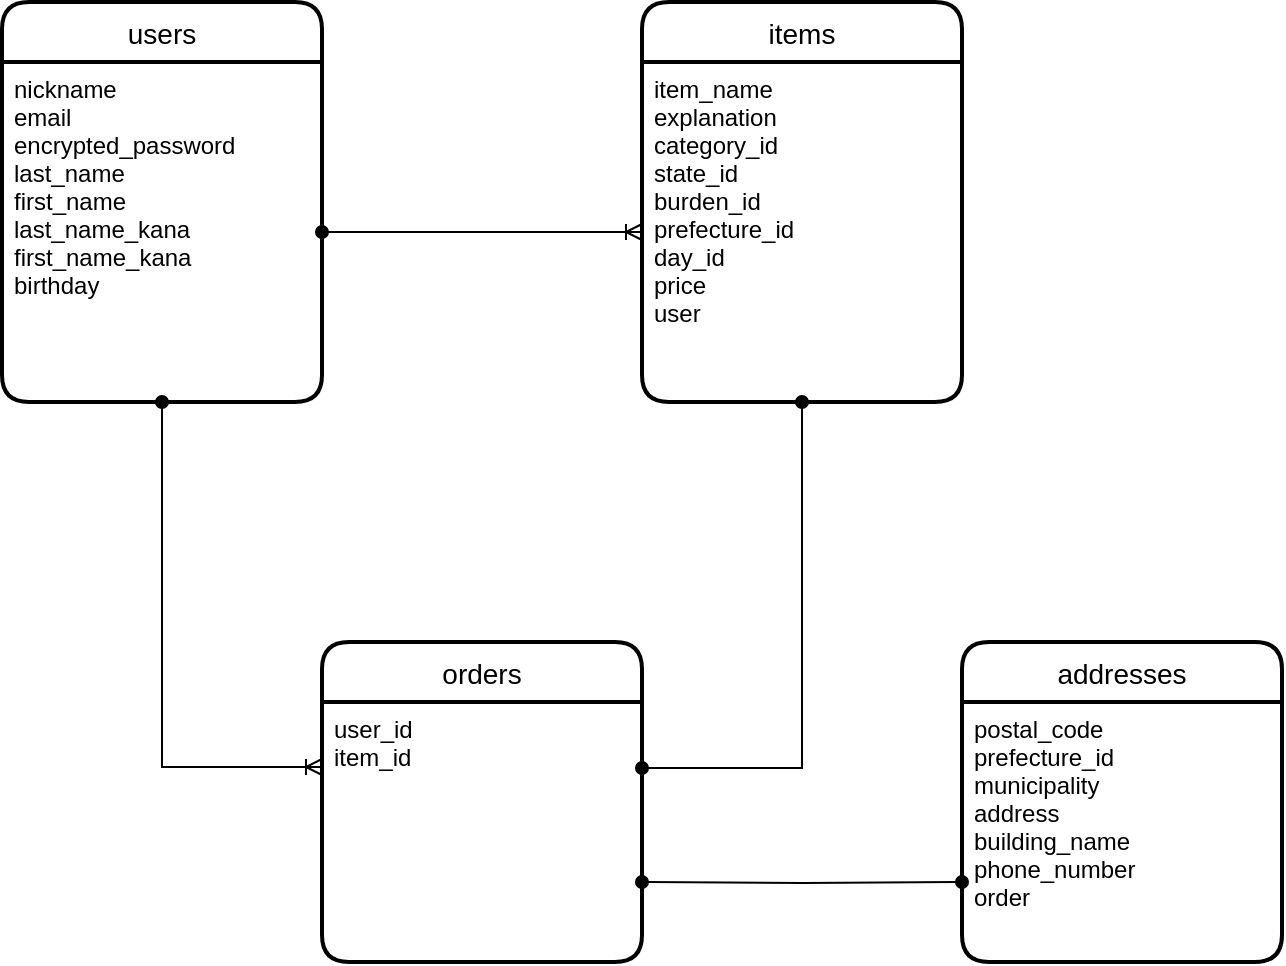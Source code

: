 <mxfile version="13.10.0" type="embed">
    <diagram id="zIB88I3qUkT3_DVOXgZ9" name="ページ1">
        <mxGraphModel dx="1016" dy="754" grid="1" gridSize="10" guides="1" tooltips="1" connect="1" arrows="1" fold="1" page="1" pageScale="1" pageWidth="850" pageHeight="1100" math="0" shadow="0">
            <root>
                <mxCell id="0"/>
                <mxCell id="1" parent="0"/>
                <mxCell id="2" value="users" style="swimlane;childLayout=stackLayout;horizontal=1;startSize=30;horizontalStack=0;rounded=1;fontSize=14;fontStyle=0;strokeWidth=2;resizeParent=0;resizeLast=1;shadow=0;dashed=0;align=center;" vertex="1" parent="1">
                    <mxGeometry x="80" y="80" width="160" height="200" as="geometry"/>
                </mxCell>
                <mxCell id="3" value="nickname&#10;email&#10;encrypted_password&#10;last_name&#10;first_name&#10;last_name_kana&#10;first_name_kana&#10;birthday" style="align=left;strokeColor=none;fillColor=none;spacingLeft=4;fontSize=12;verticalAlign=top;resizable=0;rotatable=0;part=1;" vertex="1" parent="2">
                    <mxGeometry y="30" width="160" height="170" as="geometry"/>
                </mxCell>
                <mxCell id="5" value="items" style="swimlane;childLayout=stackLayout;horizontal=1;startSize=30;horizontalStack=0;rounded=1;fontSize=14;fontStyle=0;strokeWidth=2;resizeParent=0;resizeLast=1;shadow=0;dashed=0;align=center;" vertex="1" parent="1">
                    <mxGeometry x="400" y="80" width="160" height="200" as="geometry"/>
                </mxCell>
                <mxCell id="6" value="item_name&#10;explanation&#10;category_id&#10;state_id&#10;burden_id&#10;prefecture_id&#10;day_id&#10;price&#10;user" style="align=left;strokeColor=none;fillColor=none;spacingLeft=4;fontSize=12;verticalAlign=top;resizable=0;rotatable=0;part=1;" vertex="1" parent="5">
                    <mxGeometry y="30" width="160" height="170" as="geometry"/>
                </mxCell>
                <mxCell id="45" style="edgeStyle=orthogonalEdgeStyle;rounded=0;orthogonalLoop=1;jettySize=auto;html=1;exitX=1;exitY=0.75;exitDx=0;exitDy=0;startArrow=oval;startFill=1;endArrow=oval;endFill=1;entryX=0;entryY=0.75;entryDx=0;entryDy=0;" edge="1" parent="1" target="41">
                    <mxGeometry relative="1" as="geometry">
                        <mxPoint x="540" y="520" as="targetPoint"/>
                        <mxPoint x="400" y="520" as="sourcePoint"/>
                    </mxGeometry>
                </mxCell>
                <mxCell id="28" style="edgeStyle=orthogonalEdgeStyle;rounded=0;orthogonalLoop=1;jettySize=auto;html=1;exitX=1;exitY=0.5;exitDx=0;exitDy=0;entryX=0;entryY=0.5;entryDx=0;entryDy=0;startArrow=oval;startFill=1;endArrow=ERoneToMany;endFill=0;" edge="1" parent="1" source="3" target="6">
                    <mxGeometry relative="1" as="geometry"/>
                </mxCell>
                <mxCell id="41" value="addresses" style="swimlane;childLayout=stackLayout;horizontal=1;startSize=30;horizontalStack=0;rounded=1;fontSize=14;fontStyle=0;strokeWidth=2;resizeParent=0;resizeLast=1;shadow=0;dashed=0;align=center;" vertex="1" parent="1">
                    <mxGeometry x="560" y="400" width="160" height="160" as="geometry"/>
                </mxCell>
                <mxCell id="42" value="postal_code&#10;prefecture_id&#10;municipality&#10;address&#10;building_name&#10;phone_number&#10;order" style="align=left;strokeColor=none;fillColor=none;spacingLeft=4;fontSize=12;verticalAlign=top;resizable=0;rotatable=0;part=1;" vertex="1" parent="41">
                    <mxGeometry y="30" width="160" height="130" as="geometry"/>
                </mxCell>
                <mxCell id="43" style="edgeStyle=orthogonalEdgeStyle;rounded=0;orthogonalLoop=1;jettySize=auto;html=1;startArrow=oval;startFill=1;endArrow=oval;endFill=1;entryX=0.5;entryY=1;entryDx=0;entryDy=0;" edge="1" parent="1" target="6">
                    <mxGeometry relative="1" as="geometry">
                        <mxPoint x="490" y="290" as="targetPoint"/>
                        <mxPoint x="400" y="463" as="sourcePoint"/>
                        <Array as="points">
                            <mxPoint x="480" y="463"/>
                        </Array>
                    </mxGeometry>
                </mxCell>
                <mxCell id="47" value="orders" style="swimlane;childLayout=stackLayout;horizontal=1;startSize=30;horizontalStack=0;rounded=1;fontSize=14;fontStyle=0;strokeWidth=2;resizeParent=0;resizeLast=1;shadow=0;dashed=0;align=center;" vertex="1" parent="1">
                    <mxGeometry x="240" y="400" width="160" height="160" as="geometry"/>
                </mxCell>
                <mxCell id="48" value="user_id&#10;item_id" style="align=left;strokeColor=none;fillColor=none;spacingLeft=4;fontSize=12;verticalAlign=top;resizable=0;rotatable=0;part=1;" vertex="1" parent="47">
                    <mxGeometry y="30" width="160" height="130" as="geometry"/>
                </mxCell>
                <mxCell id="49" style="edgeStyle=orthogonalEdgeStyle;rounded=0;orthogonalLoop=1;jettySize=auto;html=1;exitX=0;exitY=0.25;exitDx=0;exitDy=0;startArrow=ERoneToMany;startFill=0;endArrow=oval;endFill=1;entryX=0.5;entryY=1;entryDx=0;entryDy=0;" edge="1" parent="1" source="48" target="3">
                    <mxGeometry relative="1" as="geometry">
                        <mxPoint x="160" y="463" as="targetPoint"/>
                    </mxGeometry>
                </mxCell>
            </root>
        </mxGraphModel>
    </diagram>
</mxfile>